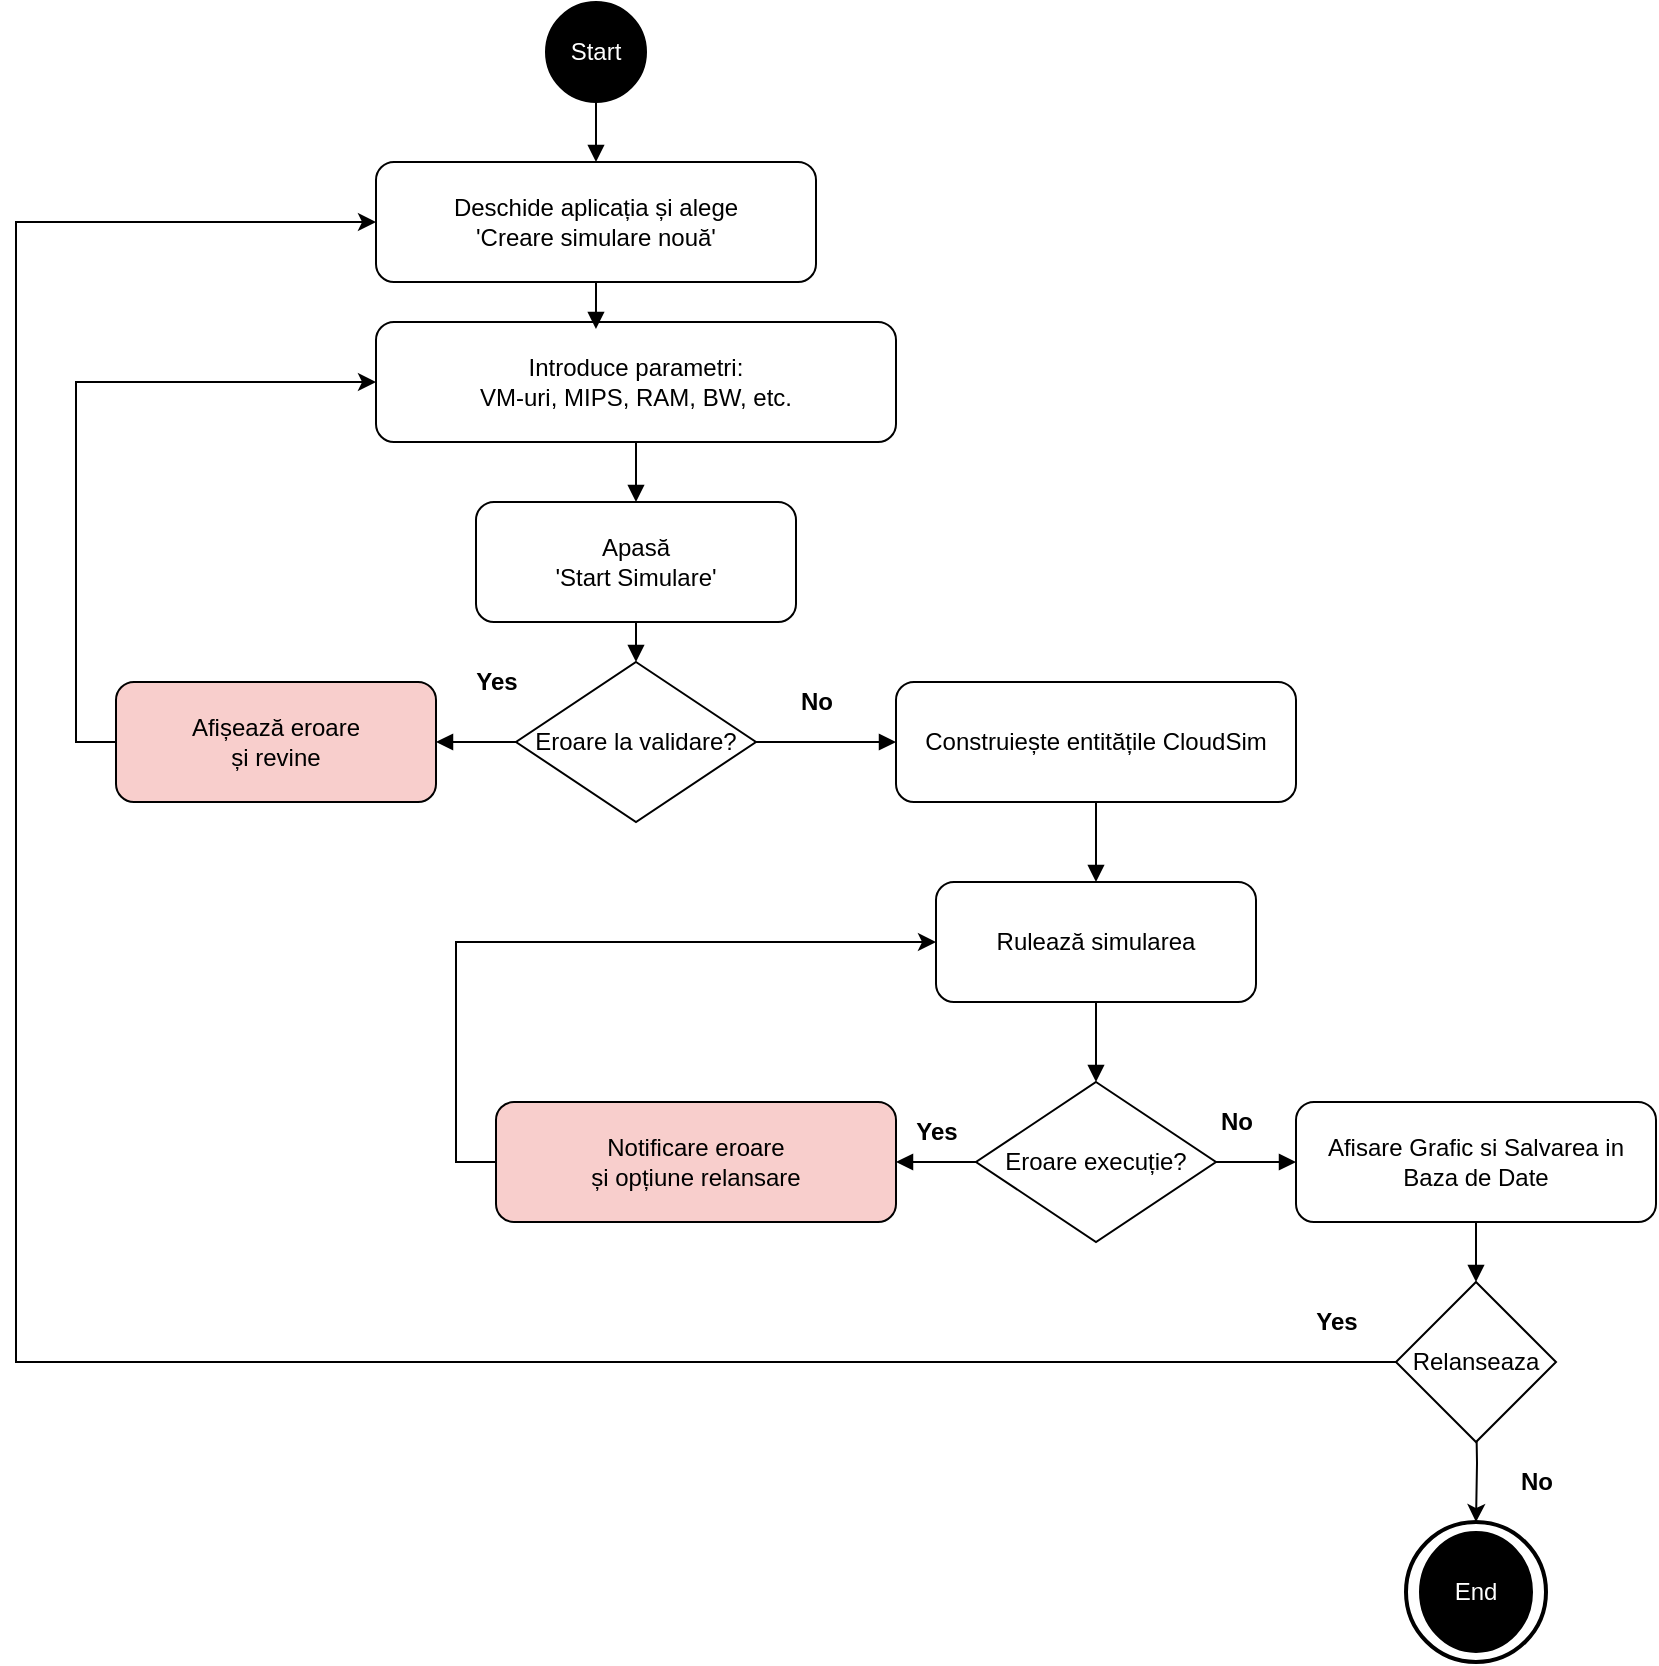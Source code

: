 <mxfile version="26.3.0">
  <diagram name="Simulare Alocare Resurse" id="12345678">
    <mxGraphModel dx="2120" dy="790" grid="1" gridSize="10" guides="1" tooltips="1" connect="1" arrows="1" fold="1" page="1" pageScale="1" pageWidth="827" pageHeight="1169" math="0" shadow="0">
      <root>
        <mxCell id="0" />
        <mxCell id="1" parent="0" />
        <mxCell id="start" value="&lt;font style=&quot;color: rgb(255, 255, 255);&quot;&gt;Start&lt;/font&gt;" style="ellipse;whiteSpace=wrap;html=1;fillColor=#000000;" parent="1" vertex="1">
          <mxGeometry x="165" y="20" width="50" height="50" as="geometry" />
        </mxCell>
        <mxCell id="step1" value="Deschide aplicația și alege &#xa; &#39;Creare simulare nouă&#39;" style="rounded=1;whiteSpace=wrap;html=1;" parent="1" vertex="1">
          <mxGeometry x="80" y="100" width="220" height="60" as="geometry" />
        </mxCell>
        <mxCell id="step2" value="Introduce parametri:&#xa;VM-uri, MIPS, RAM, BW, etc." style="rounded=1;whiteSpace=wrap;html=1;" parent="1" vertex="1">
          <mxGeometry x="80" y="180" width="260" height="60" as="geometry" />
        </mxCell>
        <mxCell id="step3" value="Apasă &#xa; &#39;Start Simulare&#39;" style="rounded=1;whiteSpace=wrap;html=1;" parent="1" vertex="1">
          <mxGeometry x="130" y="270" width="160" height="60" as="geometry" />
        </mxCell>
        <mxCell id="decision1" value="Eroare la validare?" style="rhombus;whiteSpace=wrap;html=1;" parent="1" vertex="1">
          <mxGeometry x="150" y="350" width="120" height="80" as="geometry" />
        </mxCell>
        <mxCell id="iZ53LYvC285EZxWNf_0U-16" style="edgeStyle=orthogonalEdgeStyle;rounded=0;orthogonalLoop=1;jettySize=auto;html=1;exitX=0;exitY=0.5;exitDx=0;exitDy=0;entryX=0;entryY=0.5;entryDx=0;entryDy=0;" parent="1" source="error1" target="step2" edge="1">
          <mxGeometry relative="1" as="geometry" />
        </mxCell>
        <mxCell id="error1" value="Afișează eroare&#xa; și revine" style="rounded=1;whiteSpace=wrap;html=1;fillColor=#f8cecc;" parent="1" vertex="1">
          <mxGeometry x="-50" y="360" width="160" height="60" as="geometry" />
        </mxCell>
        <mxCell id="step4" value="Construiește entitățile CloudSim" style="rounded=1;whiteSpace=wrap;html=1;" parent="1" vertex="1">
          <mxGeometry x="340" y="360" width="200" height="60" as="geometry" />
        </mxCell>
        <mxCell id="step5" value="Rulează simularea" style="rounded=1;whiteSpace=wrap;html=1;" parent="1" vertex="1">
          <mxGeometry x="360" y="460" width="160" height="60" as="geometry" />
        </mxCell>
        <mxCell id="decision2" value="Eroare execuție?" style="rhombus;whiteSpace=wrap;html=1;" parent="1" vertex="1">
          <mxGeometry x="380" y="560" width="120" height="80" as="geometry" />
        </mxCell>
        <mxCell id="iZ53LYvC285EZxWNf_0U-15" style="edgeStyle=orthogonalEdgeStyle;rounded=0;orthogonalLoop=1;jettySize=auto;html=1;exitX=0;exitY=0.5;exitDx=0;exitDy=0;entryX=0;entryY=0.5;entryDx=0;entryDy=0;" parent="1" source="error2" target="step5" edge="1">
          <mxGeometry relative="1" as="geometry" />
        </mxCell>
        <mxCell id="error2" value="Notificare eroare&#xa; și opțiune relansare" style="rounded=1;whiteSpace=wrap;html=1;fillColor=#f8cecc;" parent="1" vertex="1">
          <mxGeometry x="140" y="570" width="200" height="60" as="geometry" />
        </mxCell>
        <mxCell id="step6" value="Afisare Grafic si Salvarea in Baza de Date" style="rounded=1;whiteSpace=wrap;html=1;" parent="1" vertex="1">
          <mxGeometry x="540" y="570" width="180" height="60" as="geometry" />
        </mxCell>
        <mxCell id="2" style="endArrow=block;" parent="1" source="start" target="step1" edge="1">
          <mxGeometry relative="1" as="geometry" />
        </mxCell>
        <mxCell id="3" style="endArrow=block;entryX=0.423;entryY=0.058;entryDx=0;entryDy=0;entryPerimeter=0;" parent="1" source="step1" target="step2" edge="1">
          <mxGeometry relative="1" as="geometry">
            <Array as="points">
              <mxPoint x="190" y="170" />
            </Array>
          </mxGeometry>
        </mxCell>
        <mxCell id="4" style="endArrow=block;" parent="1" source="step2" target="step3" edge="1">
          <mxGeometry relative="1" as="geometry" />
        </mxCell>
        <mxCell id="5" style="endArrow=block;" parent="1" source="step3" target="decision1" edge="1">
          <mxGeometry relative="1" as="geometry" />
        </mxCell>
        <mxCell id="6" style="endArrow=block;" parent="1" source="decision1" target="error1" edge="1">
          <mxGeometry relative="1" as="geometry" />
        </mxCell>
        <mxCell id="7" style="endArrow=block;" parent="1" source="decision1" target="step4" edge="1">
          <mxGeometry relative="1" as="geometry" />
        </mxCell>
        <mxCell id="8" style="endArrow=block;" parent="1" source="step4" target="step5" edge="1">
          <mxGeometry relative="1" as="geometry" />
        </mxCell>
        <mxCell id="9" style="endArrow=block;" parent="1" source="step5" target="decision2" edge="1">
          <mxGeometry relative="1" as="geometry" />
        </mxCell>
        <mxCell id="10" style="endArrow=block;" parent="1" source="decision2" target="error2" edge="1">
          <mxGeometry relative="1" as="geometry" />
        </mxCell>
        <mxCell id="11" style="endArrow=block;" parent="1" source="decision2" target="step6" edge="1">
          <mxGeometry relative="1" as="geometry" />
        </mxCell>
        <mxCell id="12" style="endArrow=block;" parent="1" source="step6" edge="1">
          <mxGeometry relative="1" as="geometry">
            <mxPoint x="630" y="660" as="targetPoint" />
          </mxGeometry>
        </mxCell>
        <mxCell id="EaViwJX1q4r_pOzm_OdO-16" style="edgeStyle=orthogonalEdgeStyle;rounded=0;orthogonalLoop=1;jettySize=auto;html=1;exitX=0.5;exitY=0;exitDx=0;exitDy=0;exitPerimeter=0;entryX=0.5;entryY=0;entryDx=0;entryDy=0;entryPerimeter=0;" parent="1" source="EaViwJX1q4r_pOzm_OdO-15" target="EaViwJX1q4r_pOzm_OdO-15" edge="1">
          <mxGeometry relative="1" as="geometry">
            <mxPoint x="630" y="770" as="targetPoint" />
            <Array as="points" />
          </mxGeometry>
        </mxCell>
        <mxCell id="EaViwJX1q4r_pOzm_OdO-15" value="" style="strokeWidth=2;html=1;shape=mxgraph.flowchart.start_2;whiteSpace=wrap;" parent="1" vertex="1">
          <mxGeometry x="595" y="780" width="70" height="70" as="geometry" />
        </mxCell>
        <mxCell id="end" value="&lt;font style=&quot;color: rgb(255, 255, 255);&quot;&gt;End&lt;/font&gt;" style="ellipse;whiteSpace=wrap;html=1;fillColor=#000000;" parent="1" vertex="1">
          <mxGeometry x="602" y="785" width="56" height="60" as="geometry" />
        </mxCell>
        <mxCell id="EaViwJX1q4r_pOzm_OdO-17" style="edgeStyle=orthogonalEdgeStyle;rounded=0;orthogonalLoop=1;jettySize=auto;html=1;entryX=0.5;entryY=0;entryDx=0;entryDy=0;entryPerimeter=0;" parent="1" target="EaViwJX1q4r_pOzm_OdO-15" edge="1">
          <mxGeometry relative="1" as="geometry">
            <mxPoint x="630" y="720" as="sourcePoint" />
          </mxGeometry>
        </mxCell>
        <mxCell id="EaViwJX1q4r_pOzm_OdO-18" value="Yes" style="text;align=center;fontStyle=1;verticalAlign=middle;spacingLeft=3;spacingRight=3;strokeColor=none;rotatable=0;points=[[0,0.5],[1,0.5]];portConstraint=eastwest;html=1;" parent="1" vertex="1">
          <mxGeometry x="340" y="575" width="40" height="20" as="geometry" />
        </mxCell>
        <mxCell id="EaViwJX1q4r_pOzm_OdO-19" value="No" style="text;align=center;fontStyle=1;verticalAlign=middle;spacingLeft=3;spacingRight=3;strokeColor=none;rotatable=0;points=[[0,0.5],[1,0.5]];portConstraint=eastwest;html=1;" parent="1" vertex="1">
          <mxGeometry x="490" y="570" width="40" height="20" as="geometry" />
        </mxCell>
        <mxCell id="EaViwJX1q4r_pOzm_OdO-20" value="Yes" style="text;align=center;fontStyle=1;verticalAlign=middle;spacingLeft=3;spacingRight=3;strokeColor=none;rotatable=0;points=[[0,0.5],[1,0.5]];portConstraint=eastwest;html=1;" parent="1" vertex="1">
          <mxGeometry x="120" y="350" width="40" height="20" as="geometry" />
        </mxCell>
        <mxCell id="EaViwJX1q4r_pOzm_OdO-21" value="No" style="text;align=center;fontStyle=1;verticalAlign=middle;spacingLeft=3;spacingRight=3;strokeColor=none;rotatable=0;points=[[0,0.5],[1,0.5]];portConstraint=eastwest;html=1;" parent="1" vertex="1">
          <mxGeometry x="280" y="360" width="40" height="20" as="geometry" />
        </mxCell>
        <mxCell id="n5CugeSOLaTDr2Q6Fjjp-16" style="edgeStyle=orthogonalEdgeStyle;rounded=0;orthogonalLoop=1;jettySize=auto;html=1;entryX=0;entryY=0.5;entryDx=0;entryDy=0;" edge="1" parent="1" source="n5CugeSOLaTDr2Q6Fjjp-13" target="step1">
          <mxGeometry relative="1" as="geometry">
            <Array as="points">
              <mxPoint x="-100" y="700" />
              <mxPoint x="-100" y="130" />
            </Array>
          </mxGeometry>
        </mxCell>
        <mxCell id="n5CugeSOLaTDr2Q6Fjjp-13" value="Relanseaza" style="rhombus;whiteSpace=wrap;html=1;" vertex="1" parent="1">
          <mxGeometry x="590" y="660" width="80" height="80" as="geometry" />
        </mxCell>
        <mxCell id="n5CugeSOLaTDr2Q6Fjjp-14" value="No" style="text;align=center;fontStyle=1;verticalAlign=middle;spacingLeft=3;spacingRight=3;strokeColor=none;rotatable=0;points=[[0,0.5],[1,0.5]];portConstraint=eastwest;html=1;" vertex="1" parent="1">
          <mxGeometry x="640" y="750" width="40" height="20" as="geometry" />
        </mxCell>
        <mxCell id="n5CugeSOLaTDr2Q6Fjjp-15" value="Yes" style="text;align=center;fontStyle=1;verticalAlign=middle;spacingLeft=3;spacingRight=3;strokeColor=none;rotatable=0;points=[[0,0.5],[1,0.5]];portConstraint=eastwest;html=1;" vertex="1" parent="1">
          <mxGeometry x="540" y="670" width="40" height="20" as="geometry" />
        </mxCell>
      </root>
    </mxGraphModel>
  </diagram>
</mxfile>
